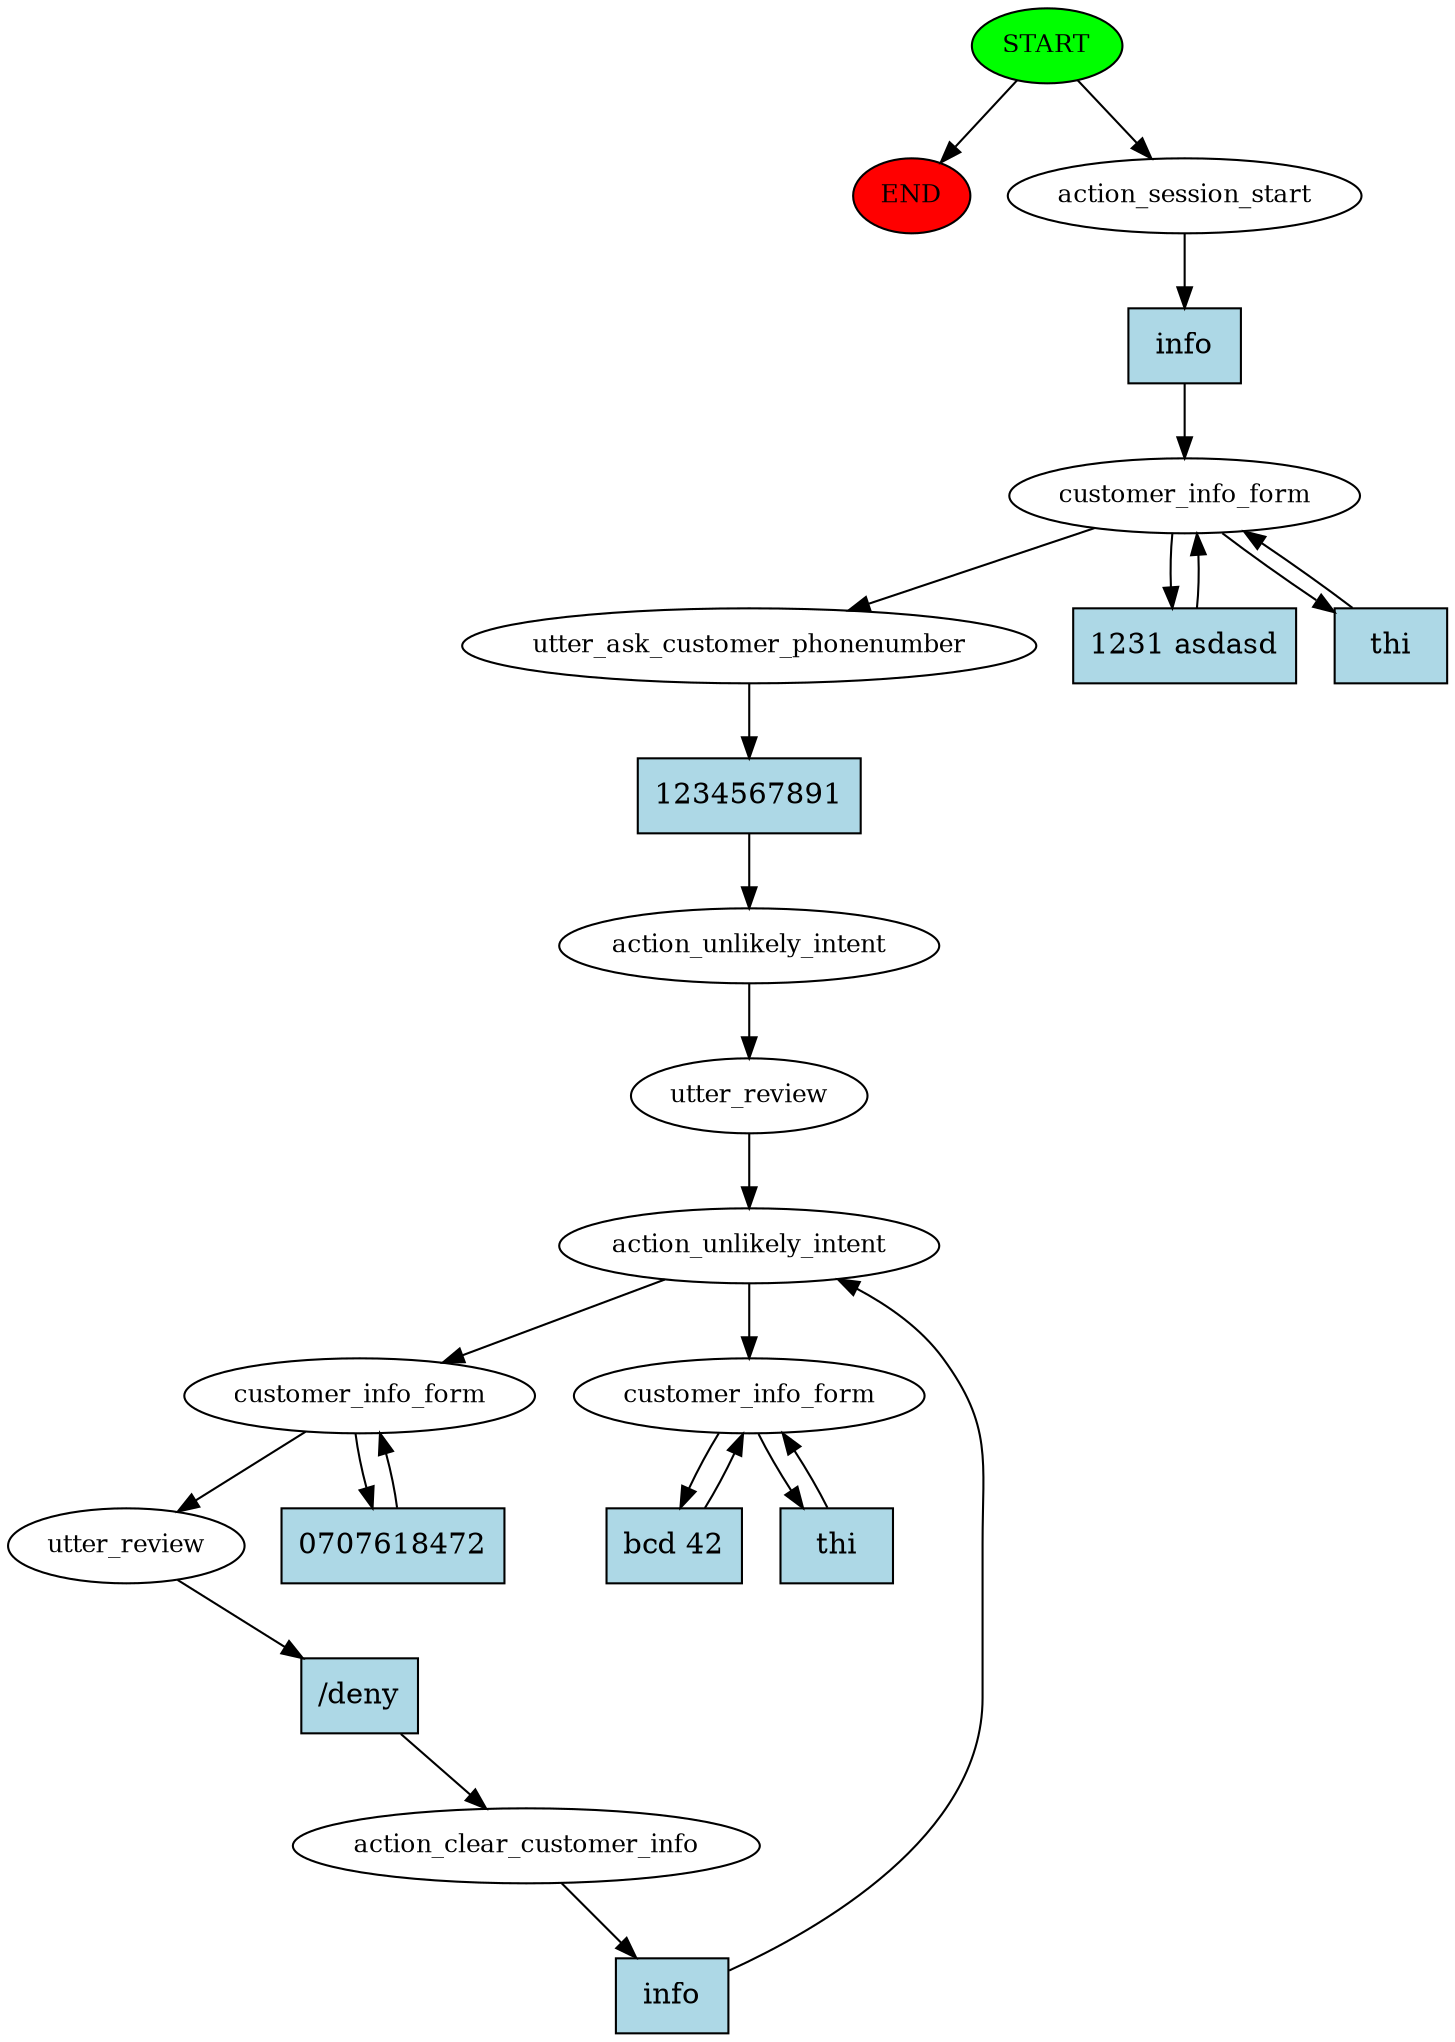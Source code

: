 digraph  {
0 [class="start active", fillcolor=green, fontsize=12, label=START, style=filled];
"-1" [class=end, fillcolor=red, fontsize=12, label=END, style=filled];
1 [class=active, fontsize=12, label=action_session_start];
2 [class=active, fontsize=12, label=customer_info_form];
5 [class=active, fontsize=12, label=utter_ask_customer_phonenumber];
6 [class=active, fontsize=12, label=action_unlikely_intent];
7 [class=active, fontsize=12, label=utter_review];
8 [class=active, fontsize=12, label=action_unlikely_intent];
9 [class=active, fontsize=12, label=customer_info_form];
11 [class=active, fontsize=12, label=utter_review];
12 [class=active, fontsize=12, label=action_clear_customer_info];
14 [class="active dashed", fontsize=12, label=customer_info_form];
17 [class="intent active", fillcolor=lightblue, label=info, shape=rect, style=filled];
18 [class="intent active", fillcolor=lightblue, label="1231 asdasd", shape=rect, style=filled];
19 [class="intent active", fillcolor=lightblue, label=thi, shape=rect, style=filled];
20 [class="intent active", fillcolor=lightblue, label=1234567891, shape=rect, style=filled];
21 [class="intent active", fillcolor=lightblue, label=0707618472, shape=rect, style=filled];
22 [class="intent active", fillcolor=lightblue, label="/deny", shape=rect, style=filled];
23 [class="intent active", fillcolor=lightblue, label=info, shape=rect, style=filled];
24 [class="intent active", fillcolor=lightblue, label="bcd 42", shape=rect, style=filled];
25 [class="intent active", fillcolor=lightblue, label=thi, shape=rect, style=filled];
0 -> "-1"  [class="", key=NONE, label=""];
0 -> 1  [class=active, key=NONE, label=""];
1 -> 17  [class=active, key=0];
2 -> 5  [class=active, key=NONE, label=""];
2 -> 18  [class=active, key=0];
2 -> 19  [class=active, key=0];
5 -> 20  [class=active, key=0];
6 -> 7  [class=active, key=NONE, label=""];
7 -> 8  [class=active, key=NONE, label=""];
8 -> 9  [class=active, key=NONE, label=""];
8 -> 14  [class=active, key=NONE, label=""];
9 -> 11  [class=active, key=NONE, label=""];
9 -> 21  [class=active, key=0];
11 -> 22  [class=active, key=0];
12 -> 23  [class=active, key=0];
14 -> 24  [class=active, key=0];
14 -> 25  [class=active, key=0];
17 -> 2  [class=active, key=0];
18 -> 2  [class=active, key=0];
19 -> 2  [class=active, key=0];
20 -> 6  [class=active, key=0];
21 -> 9  [class=active, key=0];
22 -> 12  [class=active, key=0];
23 -> 8  [class=active, key=0];
24 -> 14  [class=active, key=0];
25 -> 14  [class=active, key=0];
}
